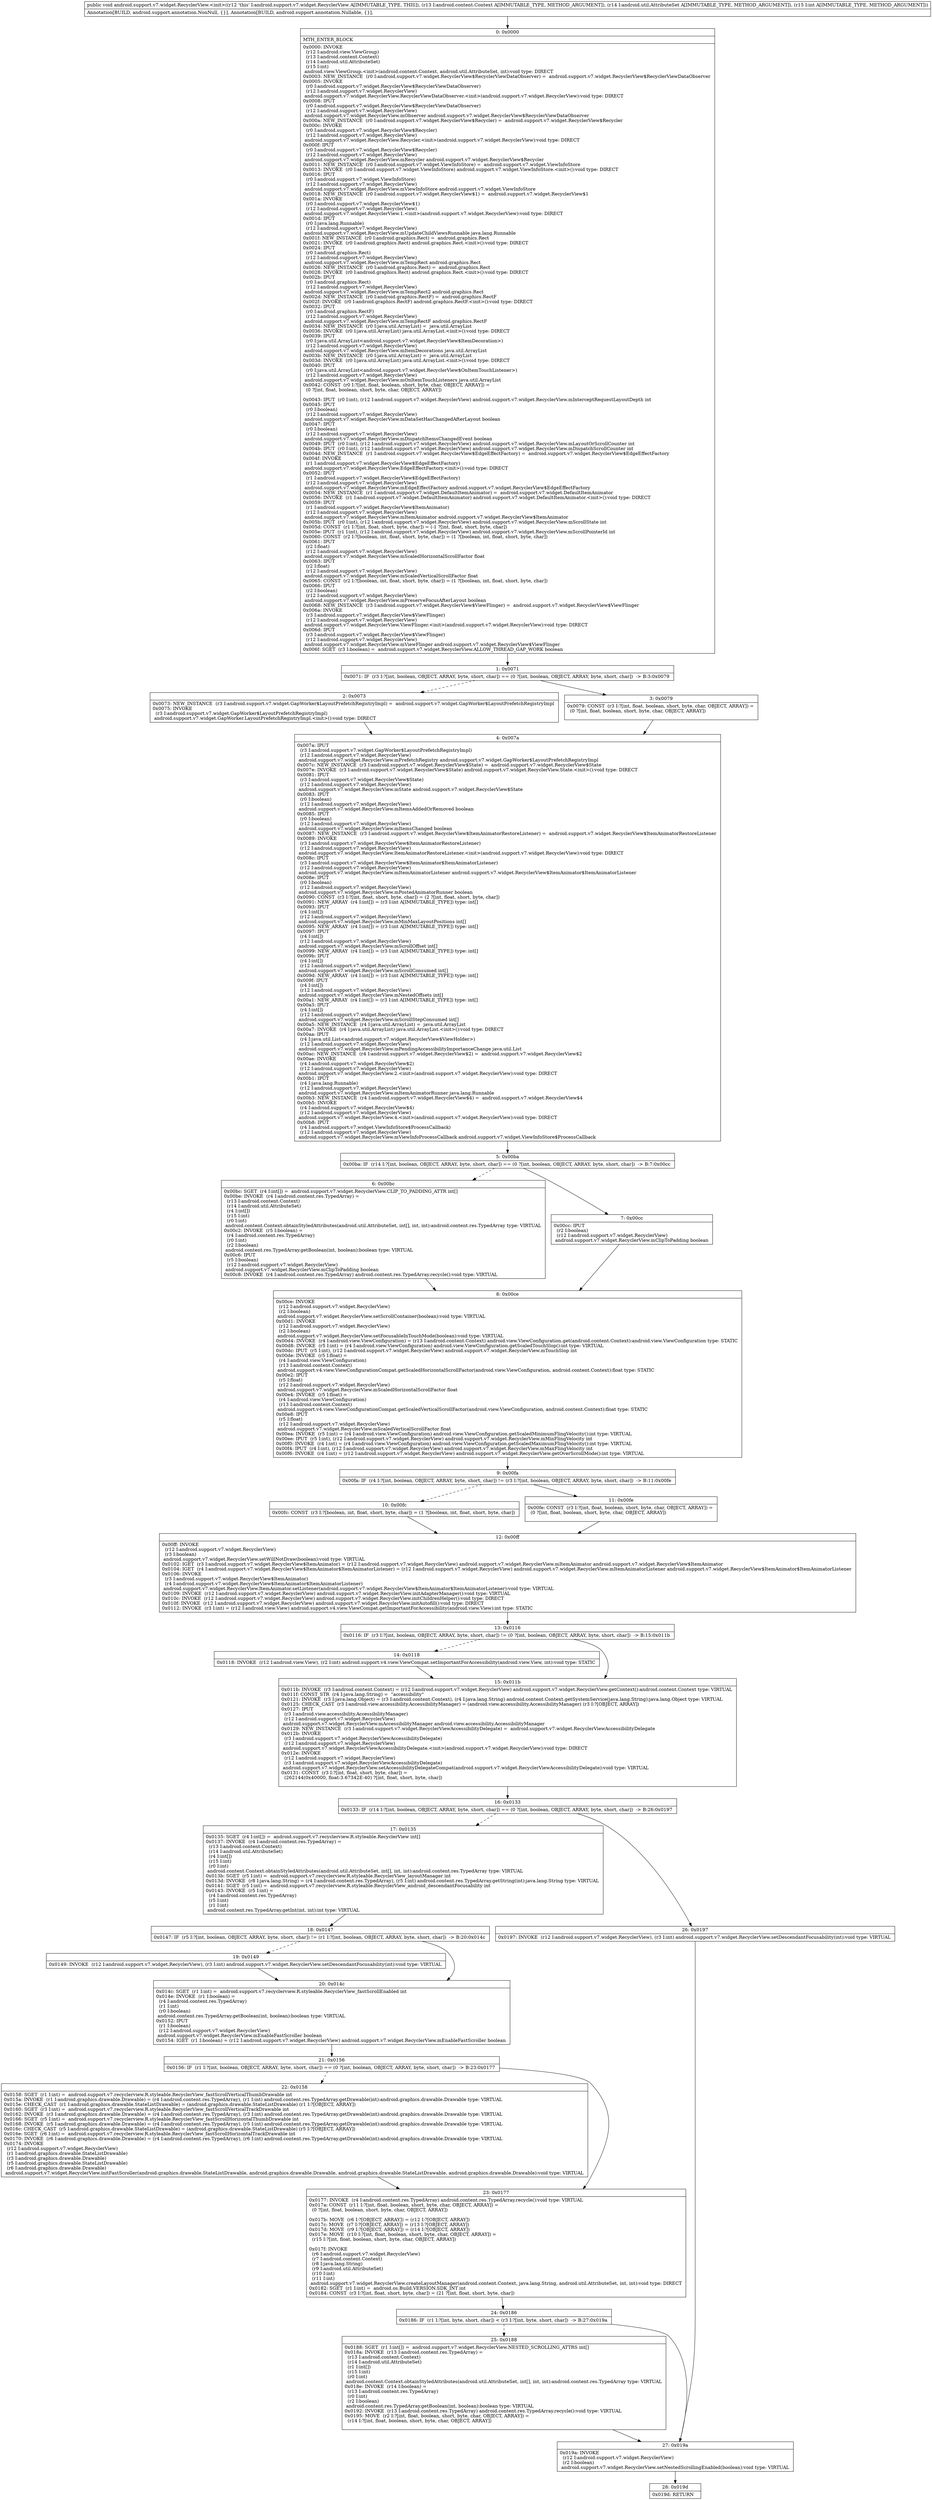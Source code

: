 digraph "CFG forandroid.support.v7.widget.RecyclerView.\<init\>(Landroid\/content\/Context;Landroid\/util\/AttributeSet;I)V" {
Node_0 [shape=record,label="{0\:\ 0x0000|MTH_ENTER_BLOCK\l|0x0000: INVOKE  \l  (r12 I:android.view.ViewGroup)\l  (r13 I:android.content.Context)\l  (r14 I:android.util.AttributeSet)\l  (r15 I:int)\l android.view.ViewGroup.\<init\>(android.content.Context, android.util.AttributeSet, int):void type: DIRECT \l0x0003: NEW_INSTANCE  (r0 I:android.support.v7.widget.RecyclerView$RecyclerViewDataObserver) =  android.support.v7.widget.RecyclerView$RecyclerViewDataObserver \l0x0005: INVOKE  \l  (r0 I:android.support.v7.widget.RecyclerView$RecyclerViewDataObserver)\l  (r12 I:android.support.v7.widget.RecyclerView)\l android.support.v7.widget.RecyclerView.RecyclerViewDataObserver.\<init\>(android.support.v7.widget.RecyclerView):void type: DIRECT \l0x0008: IPUT  \l  (r0 I:android.support.v7.widget.RecyclerView$RecyclerViewDataObserver)\l  (r12 I:android.support.v7.widget.RecyclerView)\l android.support.v7.widget.RecyclerView.mObserver android.support.v7.widget.RecyclerView$RecyclerViewDataObserver \l0x000a: NEW_INSTANCE  (r0 I:android.support.v7.widget.RecyclerView$Recycler) =  android.support.v7.widget.RecyclerView$Recycler \l0x000c: INVOKE  \l  (r0 I:android.support.v7.widget.RecyclerView$Recycler)\l  (r12 I:android.support.v7.widget.RecyclerView)\l android.support.v7.widget.RecyclerView.Recycler.\<init\>(android.support.v7.widget.RecyclerView):void type: DIRECT \l0x000f: IPUT  \l  (r0 I:android.support.v7.widget.RecyclerView$Recycler)\l  (r12 I:android.support.v7.widget.RecyclerView)\l android.support.v7.widget.RecyclerView.mRecycler android.support.v7.widget.RecyclerView$Recycler \l0x0011: NEW_INSTANCE  (r0 I:android.support.v7.widget.ViewInfoStore) =  android.support.v7.widget.ViewInfoStore \l0x0013: INVOKE  (r0 I:android.support.v7.widget.ViewInfoStore) android.support.v7.widget.ViewInfoStore.\<init\>():void type: DIRECT \l0x0016: IPUT  \l  (r0 I:android.support.v7.widget.ViewInfoStore)\l  (r12 I:android.support.v7.widget.RecyclerView)\l android.support.v7.widget.RecyclerView.mViewInfoStore android.support.v7.widget.ViewInfoStore \l0x0018: NEW_INSTANCE  (r0 I:android.support.v7.widget.RecyclerView$1) =  android.support.v7.widget.RecyclerView$1 \l0x001a: INVOKE  \l  (r0 I:android.support.v7.widget.RecyclerView$1)\l  (r12 I:android.support.v7.widget.RecyclerView)\l android.support.v7.widget.RecyclerView.1.\<init\>(android.support.v7.widget.RecyclerView):void type: DIRECT \l0x001d: IPUT  \l  (r0 I:java.lang.Runnable)\l  (r12 I:android.support.v7.widget.RecyclerView)\l android.support.v7.widget.RecyclerView.mUpdateChildViewsRunnable java.lang.Runnable \l0x001f: NEW_INSTANCE  (r0 I:android.graphics.Rect) =  android.graphics.Rect \l0x0021: INVOKE  (r0 I:android.graphics.Rect) android.graphics.Rect.\<init\>():void type: DIRECT \l0x0024: IPUT  \l  (r0 I:android.graphics.Rect)\l  (r12 I:android.support.v7.widget.RecyclerView)\l android.support.v7.widget.RecyclerView.mTempRect android.graphics.Rect \l0x0026: NEW_INSTANCE  (r0 I:android.graphics.Rect) =  android.graphics.Rect \l0x0028: INVOKE  (r0 I:android.graphics.Rect) android.graphics.Rect.\<init\>():void type: DIRECT \l0x002b: IPUT  \l  (r0 I:android.graphics.Rect)\l  (r12 I:android.support.v7.widget.RecyclerView)\l android.support.v7.widget.RecyclerView.mTempRect2 android.graphics.Rect \l0x002d: NEW_INSTANCE  (r0 I:android.graphics.RectF) =  android.graphics.RectF \l0x002f: INVOKE  (r0 I:android.graphics.RectF) android.graphics.RectF.\<init\>():void type: DIRECT \l0x0032: IPUT  \l  (r0 I:android.graphics.RectF)\l  (r12 I:android.support.v7.widget.RecyclerView)\l android.support.v7.widget.RecyclerView.mTempRectF android.graphics.RectF \l0x0034: NEW_INSTANCE  (r0 I:java.util.ArrayList) =  java.util.ArrayList \l0x0036: INVOKE  (r0 I:java.util.ArrayList) java.util.ArrayList.\<init\>():void type: DIRECT \l0x0039: IPUT  \l  (r0 I:java.util.ArrayList\<android.support.v7.widget.RecyclerView$ItemDecoration\>)\l  (r12 I:android.support.v7.widget.RecyclerView)\l android.support.v7.widget.RecyclerView.mItemDecorations java.util.ArrayList \l0x003b: NEW_INSTANCE  (r0 I:java.util.ArrayList) =  java.util.ArrayList \l0x003d: INVOKE  (r0 I:java.util.ArrayList) java.util.ArrayList.\<init\>():void type: DIRECT \l0x0040: IPUT  \l  (r0 I:java.util.ArrayList\<android.support.v7.widget.RecyclerView$OnItemTouchListener\>)\l  (r12 I:android.support.v7.widget.RecyclerView)\l android.support.v7.widget.RecyclerView.mOnItemTouchListeners java.util.ArrayList \l0x0042: CONST  (r0 I:?[int, float, boolean, short, byte, char, OBJECT, ARRAY]) = \l  (0 ?[int, float, boolean, short, byte, char, OBJECT, ARRAY])\l \l0x0043: IPUT  (r0 I:int), (r12 I:android.support.v7.widget.RecyclerView) android.support.v7.widget.RecyclerView.mInterceptRequestLayoutDepth int \l0x0045: IPUT  \l  (r0 I:boolean)\l  (r12 I:android.support.v7.widget.RecyclerView)\l android.support.v7.widget.RecyclerView.mDataSetHasChangedAfterLayout boolean \l0x0047: IPUT  \l  (r0 I:boolean)\l  (r12 I:android.support.v7.widget.RecyclerView)\l android.support.v7.widget.RecyclerView.mDispatchItemsChangedEvent boolean \l0x0049: IPUT  (r0 I:int), (r12 I:android.support.v7.widget.RecyclerView) android.support.v7.widget.RecyclerView.mLayoutOrScrollCounter int \l0x004b: IPUT  (r0 I:int), (r12 I:android.support.v7.widget.RecyclerView) android.support.v7.widget.RecyclerView.mDispatchScrollCounter int \l0x004d: NEW_INSTANCE  (r1 I:android.support.v7.widget.RecyclerView$EdgeEffectFactory) =  android.support.v7.widget.RecyclerView$EdgeEffectFactory \l0x004f: INVOKE  \l  (r1 I:android.support.v7.widget.RecyclerView$EdgeEffectFactory)\l android.support.v7.widget.RecyclerView.EdgeEffectFactory.\<init\>():void type: DIRECT \l0x0052: IPUT  \l  (r1 I:android.support.v7.widget.RecyclerView$EdgeEffectFactory)\l  (r12 I:android.support.v7.widget.RecyclerView)\l android.support.v7.widget.RecyclerView.mEdgeEffectFactory android.support.v7.widget.RecyclerView$EdgeEffectFactory \l0x0054: NEW_INSTANCE  (r1 I:android.support.v7.widget.DefaultItemAnimator) =  android.support.v7.widget.DefaultItemAnimator \l0x0056: INVOKE  (r1 I:android.support.v7.widget.DefaultItemAnimator) android.support.v7.widget.DefaultItemAnimator.\<init\>():void type: DIRECT \l0x0059: IPUT  \l  (r1 I:android.support.v7.widget.RecyclerView$ItemAnimator)\l  (r12 I:android.support.v7.widget.RecyclerView)\l android.support.v7.widget.RecyclerView.mItemAnimator android.support.v7.widget.RecyclerView$ItemAnimator \l0x005b: IPUT  (r0 I:int), (r12 I:android.support.v7.widget.RecyclerView) android.support.v7.widget.RecyclerView.mScrollState int \l0x005d: CONST  (r1 I:?[int, float, short, byte, char]) = (\-1 ?[int, float, short, byte, char]) \l0x005e: IPUT  (r1 I:int), (r12 I:android.support.v7.widget.RecyclerView) android.support.v7.widget.RecyclerView.mScrollPointerId int \l0x0060: CONST  (r2 I:?[boolean, int, float, short, byte, char]) = (1 ?[boolean, int, float, short, byte, char]) \l0x0061: IPUT  \l  (r2 I:float)\l  (r12 I:android.support.v7.widget.RecyclerView)\l android.support.v7.widget.RecyclerView.mScaledHorizontalScrollFactor float \l0x0063: IPUT  \l  (r2 I:float)\l  (r12 I:android.support.v7.widget.RecyclerView)\l android.support.v7.widget.RecyclerView.mScaledVerticalScrollFactor float \l0x0065: CONST  (r2 I:?[boolean, int, float, short, byte, char]) = (1 ?[boolean, int, float, short, byte, char]) \l0x0066: IPUT  \l  (r2 I:boolean)\l  (r12 I:android.support.v7.widget.RecyclerView)\l android.support.v7.widget.RecyclerView.mPreserveFocusAfterLayout boolean \l0x0068: NEW_INSTANCE  (r3 I:android.support.v7.widget.RecyclerView$ViewFlinger) =  android.support.v7.widget.RecyclerView$ViewFlinger \l0x006a: INVOKE  \l  (r3 I:android.support.v7.widget.RecyclerView$ViewFlinger)\l  (r12 I:android.support.v7.widget.RecyclerView)\l android.support.v7.widget.RecyclerView.ViewFlinger.\<init\>(android.support.v7.widget.RecyclerView):void type: DIRECT \l0x006d: IPUT  \l  (r3 I:android.support.v7.widget.RecyclerView$ViewFlinger)\l  (r12 I:android.support.v7.widget.RecyclerView)\l android.support.v7.widget.RecyclerView.mViewFlinger android.support.v7.widget.RecyclerView$ViewFlinger \l0x006f: SGET  (r3 I:boolean) =  android.support.v7.widget.RecyclerView.ALLOW_THREAD_GAP_WORK boolean \l}"];
Node_1 [shape=record,label="{1\:\ 0x0071|0x0071: IF  (r3 I:?[int, boolean, OBJECT, ARRAY, byte, short, char]) == (0 ?[int, boolean, OBJECT, ARRAY, byte, short, char])  \-\> B:3:0x0079 \l}"];
Node_2 [shape=record,label="{2\:\ 0x0073|0x0073: NEW_INSTANCE  (r3 I:android.support.v7.widget.GapWorker$LayoutPrefetchRegistryImpl) =  android.support.v7.widget.GapWorker$LayoutPrefetchRegistryImpl \l0x0075: INVOKE  \l  (r3 I:android.support.v7.widget.GapWorker$LayoutPrefetchRegistryImpl)\l android.support.v7.widget.GapWorker.LayoutPrefetchRegistryImpl.\<init\>():void type: DIRECT \l}"];
Node_3 [shape=record,label="{3\:\ 0x0079|0x0079: CONST  (r3 I:?[int, float, boolean, short, byte, char, OBJECT, ARRAY]) = \l  (0 ?[int, float, boolean, short, byte, char, OBJECT, ARRAY])\l \l}"];
Node_4 [shape=record,label="{4\:\ 0x007a|0x007a: IPUT  \l  (r3 I:android.support.v7.widget.GapWorker$LayoutPrefetchRegistryImpl)\l  (r12 I:android.support.v7.widget.RecyclerView)\l android.support.v7.widget.RecyclerView.mPrefetchRegistry android.support.v7.widget.GapWorker$LayoutPrefetchRegistryImpl \l0x007c: NEW_INSTANCE  (r3 I:android.support.v7.widget.RecyclerView$State) =  android.support.v7.widget.RecyclerView$State \l0x007e: INVOKE  (r3 I:android.support.v7.widget.RecyclerView$State) android.support.v7.widget.RecyclerView.State.\<init\>():void type: DIRECT \l0x0081: IPUT  \l  (r3 I:android.support.v7.widget.RecyclerView$State)\l  (r12 I:android.support.v7.widget.RecyclerView)\l android.support.v7.widget.RecyclerView.mState android.support.v7.widget.RecyclerView$State \l0x0083: IPUT  \l  (r0 I:boolean)\l  (r12 I:android.support.v7.widget.RecyclerView)\l android.support.v7.widget.RecyclerView.mItemsAddedOrRemoved boolean \l0x0085: IPUT  \l  (r0 I:boolean)\l  (r12 I:android.support.v7.widget.RecyclerView)\l android.support.v7.widget.RecyclerView.mItemsChanged boolean \l0x0087: NEW_INSTANCE  (r3 I:android.support.v7.widget.RecyclerView$ItemAnimatorRestoreListener) =  android.support.v7.widget.RecyclerView$ItemAnimatorRestoreListener \l0x0089: INVOKE  \l  (r3 I:android.support.v7.widget.RecyclerView$ItemAnimatorRestoreListener)\l  (r12 I:android.support.v7.widget.RecyclerView)\l android.support.v7.widget.RecyclerView.ItemAnimatorRestoreListener.\<init\>(android.support.v7.widget.RecyclerView):void type: DIRECT \l0x008c: IPUT  \l  (r3 I:android.support.v7.widget.RecyclerView$ItemAnimator$ItemAnimatorListener)\l  (r12 I:android.support.v7.widget.RecyclerView)\l android.support.v7.widget.RecyclerView.mItemAnimatorListener android.support.v7.widget.RecyclerView$ItemAnimator$ItemAnimatorListener \l0x008e: IPUT  \l  (r0 I:boolean)\l  (r12 I:android.support.v7.widget.RecyclerView)\l android.support.v7.widget.RecyclerView.mPostedAnimatorRunner boolean \l0x0090: CONST  (r3 I:?[int, float, short, byte, char]) = (2 ?[int, float, short, byte, char]) \l0x0091: NEW_ARRAY  (r4 I:int[]) = (r3 I:int A[IMMUTABLE_TYPE]) type: int[] \l0x0093: IPUT  \l  (r4 I:int[])\l  (r12 I:android.support.v7.widget.RecyclerView)\l android.support.v7.widget.RecyclerView.mMinMaxLayoutPositions int[] \l0x0095: NEW_ARRAY  (r4 I:int[]) = (r3 I:int A[IMMUTABLE_TYPE]) type: int[] \l0x0097: IPUT  \l  (r4 I:int[])\l  (r12 I:android.support.v7.widget.RecyclerView)\l android.support.v7.widget.RecyclerView.mScrollOffset int[] \l0x0099: NEW_ARRAY  (r4 I:int[]) = (r3 I:int A[IMMUTABLE_TYPE]) type: int[] \l0x009b: IPUT  \l  (r4 I:int[])\l  (r12 I:android.support.v7.widget.RecyclerView)\l android.support.v7.widget.RecyclerView.mScrollConsumed int[] \l0x009d: NEW_ARRAY  (r4 I:int[]) = (r3 I:int A[IMMUTABLE_TYPE]) type: int[] \l0x009f: IPUT  \l  (r4 I:int[])\l  (r12 I:android.support.v7.widget.RecyclerView)\l android.support.v7.widget.RecyclerView.mNestedOffsets int[] \l0x00a1: NEW_ARRAY  (r4 I:int[]) = (r3 I:int A[IMMUTABLE_TYPE]) type: int[] \l0x00a3: IPUT  \l  (r4 I:int[])\l  (r12 I:android.support.v7.widget.RecyclerView)\l android.support.v7.widget.RecyclerView.mScrollStepConsumed int[] \l0x00a5: NEW_INSTANCE  (r4 I:java.util.ArrayList) =  java.util.ArrayList \l0x00a7: INVOKE  (r4 I:java.util.ArrayList) java.util.ArrayList.\<init\>():void type: DIRECT \l0x00aa: IPUT  \l  (r4 I:java.util.List\<android.support.v7.widget.RecyclerView$ViewHolder\>)\l  (r12 I:android.support.v7.widget.RecyclerView)\l android.support.v7.widget.RecyclerView.mPendingAccessibilityImportanceChange java.util.List \l0x00ac: NEW_INSTANCE  (r4 I:android.support.v7.widget.RecyclerView$2) =  android.support.v7.widget.RecyclerView$2 \l0x00ae: INVOKE  \l  (r4 I:android.support.v7.widget.RecyclerView$2)\l  (r12 I:android.support.v7.widget.RecyclerView)\l android.support.v7.widget.RecyclerView.2.\<init\>(android.support.v7.widget.RecyclerView):void type: DIRECT \l0x00b1: IPUT  \l  (r4 I:java.lang.Runnable)\l  (r12 I:android.support.v7.widget.RecyclerView)\l android.support.v7.widget.RecyclerView.mItemAnimatorRunner java.lang.Runnable \l0x00b3: NEW_INSTANCE  (r4 I:android.support.v7.widget.RecyclerView$4) =  android.support.v7.widget.RecyclerView$4 \l0x00b5: INVOKE  \l  (r4 I:android.support.v7.widget.RecyclerView$4)\l  (r12 I:android.support.v7.widget.RecyclerView)\l android.support.v7.widget.RecyclerView.4.\<init\>(android.support.v7.widget.RecyclerView):void type: DIRECT \l0x00b8: IPUT  \l  (r4 I:android.support.v7.widget.ViewInfoStore$ProcessCallback)\l  (r12 I:android.support.v7.widget.RecyclerView)\l android.support.v7.widget.RecyclerView.mViewInfoProcessCallback android.support.v7.widget.ViewInfoStore$ProcessCallback \l}"];
Node_5 [shape=record,label="{5\:\ 0x00ba|0x00ba: IF  (r14 I:?[int, boolean, OBJECT, ARRAY, byte, short, char]) == (0 ?[int, boolean, OBJECT, ARRAY, byte, short, char])  \-\> B:7:0x00cc \l}"];
Node_6 [shape=record,label="{6\:\ 0x00bc|0x00bc: SGET  (r4 I:int[]) =  android.support.v7.widget.RecyclerView.CLIP_TO_PADDING_ATTR int[] \l0x00be: INVOKE  (r4 I:android.content.res.TypedArray) = \l  (r13 I:android.content.Context)\l  (r14 I:android.util.AttributeSet)\l  (r4 I:int[])\l  (r15 I:int)\l  (r0 I:int)\l android.content.Context.obtainStyledAttributes(android.util.AttributeSet, int[], int, int):android.content.res.TypedArray type: VIRTUAL \l0x00c2: INVOKE  (r5 I:boolean) = \l  (r4 I:android.content.res.TypedArray)\l  (r0 I:int)\l  (r2 I:boolean)\l android.content.res.TypedArray.getBoolean(int, boolean):boolean type: VIRTUAL \l0x00c6: IPUT  \l  (r5 I:boolean)\l  (r12 I:android.support.v7.widget.RecyclerView)\l android.support.v7.widget.RecyclerView.mClipToPadding boolean \l0x00c8: INVOKE  (r4 I:android.content.res.TypedArray) android.content.res.TypedArray.recycle():void type: VIRTUAL \l}"];
Node_7 [shape=record,label="{7\:\ 0x00cc|0x00cc: IPUT  \l  (r2 I:boolean)\l  (r12 I:android.support.v7.widget.RecyclerView)\l android.support.v7.widget.RecyclerView.mClipToPadding boolean \l}"];
Node_8 [shape=record,label="{8\:\ 0x00ce|0x00ce: INVOKE  \l  (r12 I:android.support.v7.widget.RecyclerView)\l  (r2 I:boolean)\l android.support.v7.widget.RecyclerView.setScrollContainer(boolean):void type: VIRTUAL \l0x00d1: INVOKE  \l  (r12 I:android.support.v7.widget.RecyclerView)\l  (r2 I:boolean)\l android.support.v7.widget.RecyclerView.setFocusableInTouchMode(boolean):void type: VIRTUAL \l0x00d4: INVOKE  (r4 I:android.view.ViewConfiguration) = (r13 I:android.content.Context) android.view.ViewConfiguration.get(android.content.Context):android.view.ViewConfiguration type: STATIC \l0x00d8: INVOKE  (r5 I:int) = (r4 I:android.view.ViewConfiguration) android.view.ViewConfiguration.getScaledTouchSlop():int type: VIRTUAL \l0x00dc: IPUT  (r5 I:int), (r12 I:android.support.v7.widget.RecyclerView) android.support.v7.widget.RecyclerView.mTouchSlop int \l0x00de: INVOKE  (r5 I:float) = \l  (r4 I:android.view.ViewConfiguration)\l  (r13 I:android.content.Context)\l android.support.v4.view.ViewConfigurationCompat.getScaledHorizontalScrollFactor(android.view.ViewConfiguration, android.content.Context):float type: STATIC \l0x00e2: IPUT  \l  (r5 I:float)\l  (r12 I:android.support.v7.widget.RecyclerView)\l android.support.v7.widget.RecyclerView.mScaledHorizontalScrollFactor float \l0x00e4: INVOKE  (r5 I:float) = \l  (r4 I:android.view.ViewConfiguration)\l  (r13 I:android.content.Context)\l android.support.v4.view.ViewConfigurationCompat.getScaledVerticalScrollFactor(android.view.ViewConfiguration, android.content.Context):float type: STATIC \l0x00e8: IPUT  \l  (r5 I:float)\l  (r12 I:android.support.v7.widget.RecyclerView)\l android.support.v7.widget.RecyclerView.mScaledVerticalScrollFactor float \l0x00ea: INVOKE  (r5 I:int) = (r4 I:android.view.ViewConfiguration) android.view.ViewConfiguration.getScaledMinimumFlingVelocity():int type: VIRTUAL \l0x00ee: IPUT  (r5 I:int), (r12 I:android.support.v7.widget.RecyclerView) android.support.v7.widget.RecyclerView.mMinFlingVelocity int \l0x00f0: INVOKE  (r4 I:int) = (r4 I:android.view.ViewConfiguration) android.view.ViewConfiguration.getScaledMaximumFlingVelocity():int type: VIRTUAL \l0x00f4: IPUT  (r4 I:int), (r12 I:android.support.v7.widget.RecyclerView) android.support.v7.widget.RecyclerView.mMaxFlingVelocity int \l0x00f6: INVOKE  (r4 I:int) = (r12 I:android.support.v7.widget.RecyclerView) android.support.v7.widget.RecyclerView.getOverScrollMode():int type: VIRTUAL \l}"];
Node_9 [shape=record,label="{9\:\ 0x00fa|0x00fa: IF  (r4 I:?[int, boolean, OBJECT, ARRAY, byte, short, char]) != (r3 I:?[int, boolean, OBJECT, ARRAY, byte, short, char])  \-\> B:11:0x00fe \l}"];
Node_10 [shape=record,label="{10\:\ 0x00fc|0x00fc: CONST  (r3 I:?[boolean, int, float, short, byte, char]) = (1 ?[boolean, int, float, short, byte, char]) \l}"];
Node_11 [shape=record,label="{11\:\ 0x00fe|0x00fe: CONST  (r3 I:?[int, float, boolean, short, byte, char, OBJECT, ARRAY]) = \l  (0 ?[int, float, boolean, short, byte, char, OBJECT, ARRAY])\l \l}"];
Node_12 [shape=record,label="{12\:\ 0x00ff|0x00ff: INVOKE  \l  (r12 I:android.support.v7.widget.RecyclerView)\l  (r3 I:boolean)\l android.support.v7.widget.RecyclerView.setWillNotDraw(boolean):void type: VIRTUAL \l0x0102: IGET  (r3 I:android.support.v7.widget.RecyclerView$ItemAnimator) = (r12 I:android.support.v7.widget.RecyclerView) android.support.v7.widget.RecyclerView.mItemAnimator android.support.v7.widget.RecyclerView$ItemAnimator \l0x0104: IGET  (r4 I:android.support.v7.widget.RecyclerView$ItemAnimator$ItemAnimatorListener) = (r12 I:android.support.v7.widget.RecyclerView) android.support.v7.widget.RecyclerView.mItemAnimatorListener android.support.v7.widget.RecyclerView$ItemAnimator$ItemAnimatorListener \l0x0106: INVOKE  \l  (r3 I:android.support.v7.widget.RecyclerView$ItemAnimator)\l  (r4 I:android.support.v7.widget.RecyclerView$ItemAnimator$ItemAnimatorListener)\l android.support.v7.widget.RecyclerView.ItemAnimator.setListener(android.support.v7.widget.RecyclerView$ItemAnimator$ItemAnimatorListener):void type: VIRTUAL \l0x0109: INVOKE  (r12 I:android.support.v7.widget.RecyclerView) android.support.v7.widget.RecyclerView.initAdapterManager():void type: VIRTUAL \l0x010c: INVOKE  (r12 I:android.support.v7.widget.RecyclerView) android.support.v7.widget.RecyclerView.initChildrenHelper():void type: DIRECT \l0x010f: INVOKE  (r12 I:android.support.v7.widget.RecyclerView) android.support.v7.widget.RecyclerView.initAutofill():void type: DIRECT \l0x0112: INVOKE  (r3 I:int) = (r12 I:android.view.View) android.support.v4.view.ViewCompat.getImportantForAccessibility(android.view.View):int type: STATIC \l}"];
Node_13 [shape=record,label="{13\:\ 0x0116|0x0116: IF  (r3 I:?[int, boolean, OBJECT, ARRAY, byte, short, char]) != (0 ?[int, boolean, OBJECT, ARRAY, byte, short, char])  \-\> B:15:0x011b \l}"];
Node_14 [shape=record,label="{14\:\ 0x0118|0x0118: INVOKE  (r12 I:android.view.View), (r2 I:int) android.support.v4.view.ViewCompat.setImportantForAccessibility(android.view.View, int):void type: STATIC \l}"];
Node_15 [shape=record,label="{15\:\ 0x011b|0x011b: INVOKE  (r3 I:android.content.Context) = (r12 I:android.support.v7.widget.RecyclerView) android.support.v7.widget.RecyclerView.getContext():android.content.Context type: VIRTUAL \l0x011f: CONST_STR  (r4 I:java.lang.String) =  \"accessibility\" \l0x0121: INVOKE  (r3 I:java.lang.Object) = (r3 I:android.content.Context), (r4 I:java.lang.String) android.content.Context.getSystemService(java.lang.String):java.lang.Object type: VIRTUAL \l0x0125: CHECK_CAST  (r3 I:android.view.accessibility.AccessibilityManager) = (android.view.accessibility.AccessibilityManager) (r3 I:?[OBJECT, ARRAY]) \l0x0127: IPUT  \l  (r3 I:android.view.accessibility.AccessibilityManager)\l  (r12 I:android.support.v7.widget.RecyclerView)\l android.support.v7.widget.RecyclerView.mAccessibilityManager android.view.accessibility.AccessibilityManager \l0x0129: NEW_INSTANCE  (r3 I:android.support.v7.widget.RecyclerViewAccessibilityDelegate) =  android.support.v7.widget.RecyclerViewAccessibilityDelegate \l0x012b: INVOKE  \l  (r3 I:android.support.v7.widget.RecyclerViewAccessibilityDelegate)\l  (r12 I:android.support.v7.widget.RecyclerView)\l android.support.v7.widget.RecyclerViewAccessibilityDelegate.\<init\>(android.support.v7.widget.RecyclerView):void type: DIRECT \l0x012e: INVOKE  \l  (r12 I:android.support.v7.widget.RecyclerView)\l  (r3 I:android.support.v7.widget.RecyclerViewAccessibilityDelegate)\l android.support.v7.widget.RecyclerView.setAccessibilityDelegateCompat(android.support.v7.widget.RecyclerViewAccessibilityDelegate):void type: VIRTUAL \l0x0131: CONST  (r3 I:?[int, float, short, byte, char]) = \l  (262144(0x40000, float:3.67342E\-40) ?[int, float, short, byte, char])\l \l}"];
Node_16 [shape=record,label="{16\:\ 0x0133|0x0133: IF  (r14 I:?[int, boolean, OBJECT, ARRAY, byte, short, char]) == (0 ?[int, boolean, OBJECT, ARRAY, byte, short, char])  \-\> B:26:0x0197 \l}"];
Node_17 [shape=record,label="{17\:\ 0x0135|0x0135: SGET  (r4 I:int[]) =  android.support.v7.recyclerview.R.styleable.RecyclerView int[] \l0x0137: INVOKE  (r4 I:android.content.res.TypedArray) = \l  (r13 I:android.content.Context)\l  (r14 I:android.util.AttributeSet)\l  (r4 I:int[])\l  (r15 I:int)\l  (r0 I:int)\l android.content.Context.obtainStyledAttributes(android.util.AttributeSet, int[], int, int):android.content.res.TypedArray type: VIRTUAL \l0x013b: SGET  (r5 I:int) =  android.support.v7.recyclerview.R.styleable.RecyclerView_layoutManager int \l0x013d: INVOKE  (r8 I:java.lang.String) = (r4 I:android.content.res.TypedArray), (r5 I:int) android.content.res.TypedArray.getString(int):java.lang.String type: VIRTUAL \l0x0141: SGET  (r5 I:int) =  android.support.v7.recyclerview.R.styleable.RecyclerView_android_descendantFocusability int \l0x0143: INVOKE  (r5 I:int) = \l  (r4 I:android.content.res.TypedArray)\l  (r5 I:int)\l  (r1 I:int)\l android.content.res.TypedArray.getInt(int, int):int type: VIRTUAL \l}"];
Node_18 [shape=record,label="{18\:\ 0x0147|0x0147: IF  (r5 I:?[int, boolean, OBJECT, ARRAY, byte, short, char]) != (r1 I:?[int, boolean, OBJECT, ARRAY, byte, short, char])  \-\> B:20:0x014c \l}"];
Node_19 [shape=record,label="{19\:\ 0x0149|0x0149: INVOKE  (r12 I:android.support.v7.widget.RecyclerView), (r3 I:int) android.support.v7.widget.RecyclerView.setDescendantFocusability(int):void type: VIRTUAL \l}"];
Node_20 [shape=record,label="{20\:\ 0x014c|0x014c: SGET  (r1 I:int) =  android.support.v7.recyclerview.R.styleable.RecyclerView_fastScrollEnabled int \l0x014e: INVOKE  (r1 I:boolean) = \l  (r4 I:android.content.res.TypedArray)\l  (r1 I:int)\l  (r0 I:boolean)\l android.content.res.TypedArray.getBoolean(int, boolean):boolean type: VIRTUAL \l0x0152: IPUT  \l  (r1 I:boolean)\l  (r12 I:android.support.v7.widget.RecyclerView)\l android.support.v7.widget.RecyclerView.mEnableFastScroller boolean \l0x0154: IGET  (r1 I:boolean) = (r12 I:android.support.v7.widget.RecyclerView) android.support.v7.widget.RecyclerView.mEnableFastScroller boolean \l}"];
Node_21 [shape=record,label="{21\:\ 0x0156|0x0156: IF  (r1 I:?[int, boolean, OBJECT, ARRAY, byte, short, char]) == (0 ?[int, boolean, OBJECT, ARRAY, byte, short, char])  \-\> B:23:0x0177 \l}"];
Node_22 [shape=record,label="{22\:\ 0x0158|0x0158: SGET  (r1 I:int) =  android.support.v7.recyclerview.R.styleable.RecyclerView_fastScrollVerticalThumbDrawable int \l0x015a: INVOKE  (r1 I:android.graphics.drawable.Drawable) = (r4 I:android.content.res.TypedArray), (r1 I:int) android.content.res.TypedArray.getDrawable(int):android.graphics.drawable.Drawable type: VIRTUAL \l0x015e: CHECK_CAST  (r1 I:android.graphics.drawable.StateListDrawable) = (android.graphics.drawable.StateListDrawable) (r1 I:?[OBJECT, ARRAY]) \l0x0160: SGET  (r3 I:int) =  android.support.v7.recyclerview.R.styleable.RecyclerView_fastScrollVerticalTrackDrawable int \l0x0162: INVOKE  (r3 I:android.graphics.drawable.Drawable) = (r4 I:android.content.res.TypedArray), (r3 I:int) android.content.res.TypedArray.getDrawable(int):android.graphics.drawable.Drawable type: VIRTUAL \l0x0166: SGET  (r5 I:int) =  android.support.v7.recyclerview.R.styleable.RecyclerView_fastScrollHorizontalThumbDrawable int \l0x0168: INVOKE  (r5 I:android.graphics.drawable.Drawable) = (r4 I:android.content.res.TypedArray), (r5 I:int) android.content.res.TypedArray.getDrawable(int):android.graphics.drawable.Drawable type: VIRTUAL \l0x016c: CHECK_CAST  (r5 I:android.graphics.drawable.StateListDrawable) = (android.graphics.drawable.StateListDrawable) (r5 I:?[OBJECT, ARRAY]) \l0x016e: SGET  (r6 I:int) =  android.support.v7.recyclerview.R.styleable.RecyclerView_fastScrollHorizontalTrackDrawable int \l0x0170: INVOKE  (r6 I:android.graphics.drawable.Drawable) = (r4 I:android.content.res.TypedArray), (r6 I:int) android.content.res.TypedArray.getDrawable(int):android.graphics.drawable.Drawable type: VIRTUAL \l0x0174: INVOKE  \l  (r12 I:android.support.v7.widget.RecyclerView)\l  (r1 I:android.graphics.drawable.StateListDrawable)\l  (r3 I:android.graphics.drawable.Drawable)\l  (r5 I:android.graphics.drawable.StateListDrawable)\l  (r6 I:android.graphics.drawable.Drawable)\l android.support.v7.widget.RecyclerView.initFastScroller(android.graphics.drawable.StateListDrawable, android.graphics.drawable.Drawable, android.graphics.drawable.StateListDrawable, android.graphics.drawable.Drawable):void type: VIRTUAL \l}"];
Node_23 [shape=record,label="{23\:\ 0x0177|0x0177: INVOKE  (r4 I:android.content.res.TypedArray) android.content.res.TypedArray.recycle():void type: VIRTUAL \l0x017a: CONST  (r11 I:?[int, float, boolean, short, byte, char, OBJECT, ARRAY]) = \l  (0 ?[int, float, boolean, short, byte, char, OBJECT, ARRAY])\l \l0x017b: MOVE  (r6 I:?[OBJECT, ARRAY]) = (r12 I:?[OBJECT, ARRAY]) \l0x017c: MOVE  (r7 I:?[OBJECT, ARRAY]) = (r13 I:?[OBJECT, ARRAY]) \l0x017d: MOVE  (r9 I:?[OBJECT, ARRAY]) = (r14 I:?[OBJECT, ARRAY]) \l0x017e: MOVE  (r10 I:?[int, float, boolean, short, byte, char, OBJECT, ARRAY]) = \l  (r15 I:?[int, float, boolean, short, byte, char, OBJECT, ARRAY])\l \l0x017f: INVOKE  \l  (r6 I:android.support.v7.widget.RecyclerView)\l  (r7 I:android.content.Context)\l  (r8 I:java.lang.String)\l  (r9 I:android.util.AttributeSet)\l  (r10 I:int)\l  (r11 I:int)\l android.support.v7.widget.RecyclerView.createLayoutManager(android.content.Context, java.lang.String, android.util.AttributeSet, int, int):void type: DIRECT \l0x0182: SGET  (r1 I:int) =  android.os.Build.VERSION.SDK_INT int \l0x0184: CONST  (r3 I:?[int, float, short, byte, char]) = (21 ?[int, float, short, byte, char]) \l}"];
Node_24 [shape=record,label="{24\:\ 0x0186|0x0186: IF  (r1 I:?[int, byte, short, char]) \< (r3 I:?[int, byte, short, char])  \-\> B:27:0x019a \l}"];
Node_25 [shape=record,label="{25\:\ 0x0188|0x0188: SGET  (r1 I:int[]) =  android.support.v7.widget.RecyclerView.NESTED_SCROLLING_ATTRS int[] \l0x018a: INVOKE  (r13 I:android.content.res.TypedArray) = \l  (r13 I:android.content.Context)\l  (r14 I:android.util.AttributeSet)\l  (r1 I:int[])\l  (r15 I:int)\l  (r0 I:int)\l android.content.Context.obtainStyledAttributes(android.util.AttributeSet, int[], int, int):android.content.res.TypedArray type: VIRTUAL \l0x018e: INVOKE  (r14 I:boolean) = \l  (r13 I:android.content.res.TypedArray)\l  (r0 I:int)\l  (r2 I:boolean)\l android.content.res.TypedArray.getBoolean(int, boolean):boolean type: VIRTUAL \l0x0192: INVOKE  (r13 I:android.content.res.TypedArray) android.content.res.TypedArray.recycle():void type: VIRTUAL \l0x0195: MOVE  (r2 I:?[int, float, boolean, short, byte, char, OBJECT, ARRAY]) = \l  (r14 I:?[int, float, boolean, short, byte, char, OBJECT, ARRAY])\l \l}"];
Node_26 [shape=record,label="{26\:\ 0x0197|0x0197: INVOKE  (r12 I:android.support.v7.widget.RecyclerView), (r3 I:int) android.support.v7.widget.RecyclerView.setDescendantFocusability(int):void type: VIRTUAL \l}"];
Node_27 [shape=record,label="{27\:\ 0x019a|0x019a: INVOKE  \l  (r12 I:android.support.v7.widget.RecyclerView)\l  (r2 I:boolean)\l android.support.v7.widget.RecyclerView.setNestedScrollingEnabled(boolean):void type: VIRTUAL \l}"];
Node_28 [shape=record,label="{28\:\ 0x019d|0x019d: RETURN   \l}"];
MethodNode[shape=record,label="{public void android.support.v7.widget.RecyclerView.\<init\>((r12 'this' I:android.support.v7.widget.RecyclerView A[IMMUTABLE_TYPE, THIS]), (r13 I:android.content.Context A[IMMUTABLE_TYPE, METHOD_ARGUMENT]), (r14 I:android.util.AttributeSet A[IMMUTABLE_TYPE, METHOD_ARGUMENT]), (r15 I:int A[IMMUTABLE_TYPE, METHOD_ARGUMENT]))  | Annotation[BUILD, android.support.annotation.NonNull, \{\}], Annotation[BUILD, android.support.annotation.Nullable, \{\}], \l}"];
MethodNode -> Node_0;
Node_0 -> Node_1;
Node_1 -> Node_2[style=dashed];
Node_1 -> Node_3;
Node_2 -> Node_4;
Node_3 -> Node_4;
Node_4 -> Node_5;
Node_5 -> Node_6[style=dashed];
Node_5 -> Node_7;
Node_6 -> Node_8;
Node_7 -> Node_8;
Node_8 -> Node_9;
Node_9 -> Node_10[style=dashed];
Node_9 -> Node_11;
Node_10 -> Node_12;
Node_11 -> Node_12;
Node_12 -> Node_13;
Node_13 -> Node_14[style=dashed];
Node_13 -> Node_15;
Node_14 -> Node_15;
Node_15 -> Node_16;
Node_16 -> Node_17[style=dashed];
Node_16 -> Node_26;
Node_17 -> Node_18;
Node_18 -> Node_19[style=dashed];
Node_18 -> Node_20;
Node_19 -> Node_20;
Node_20 -> Node_21;
Node_21 -> Node_22[style=dashed];
Node_21 -> Node_23;
Node_22 -> Node_23;
Node_23 -> Node_24;
Node_24 -> Node_25[style=dashed];
Node_24 -> Node_27;
Node_25 -> Node_27;
Node_26 -> Node_27;
Node_27 -> Node_28;
}

